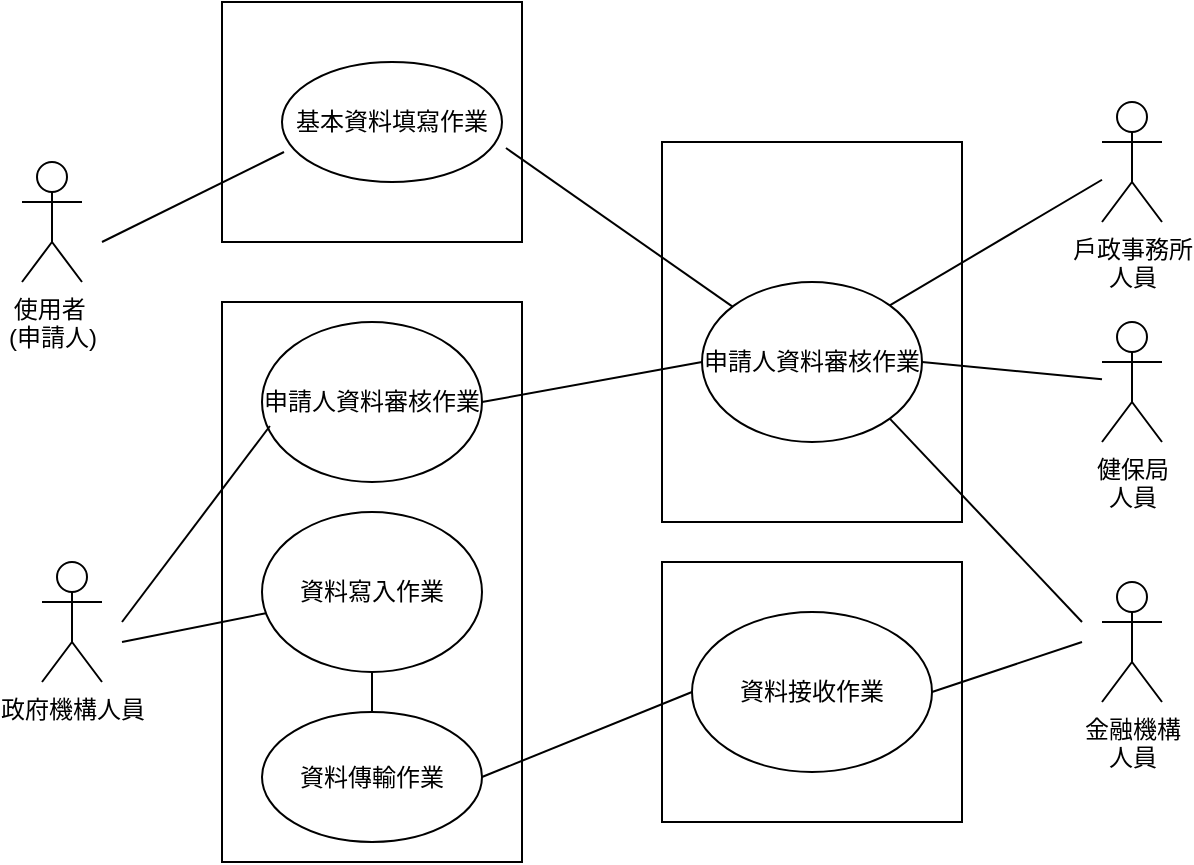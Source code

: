 <mxfile>
    <diagram id="ASTWp4ZXTidoFe2xOwB_" name="1b">
        <mxGraphModel dx="1130" dy="531" grid="1" gridSize="10" guides="1" tooltips="1" connect="1" arrows="1" fold="1" page="1" pageScale="1" pageWidth="827" pageHeight="1169" math="0" shadow="0">
            <root>
                <mxCell id="0"/>
                <mxCell id="1" parent="0"/>
                <mxCell id="21" value="" style="rounded=0;whiteSpace=wrap;html=1;" vertex="1" parent="1">
                    <mxGeometry x="449" y="380" width="150" height="130" as="geometry"/>
                </mxCell>
                <mxCell id="17" value="" style="rounded=0;whiteSpace=wrap;html=1;" vertex="1" parent="1">
                    <mxGeometry x="449" y="170" width="150" height="190" as="geometry"/>
                </mxCell>
                <mxCell id="16" value="" style="rounded=0;whiteSpace=wrap;html=1;" vertex="1" parent="1">
                    <mxGeometry x="229" y="250" width="150" height="280" as="geometry"/>
                </mxCell>
                <mxCell id="15" value="" style="rounded=0;whiteSpace=wrap;html=1;" vertex="1" parent="1">
                    <mxGeometry x="229" y="100" width="150" height="120" as="geometry"/>
                </mxCell>
                <mxCell id="2" value="使用者&amp;nbsp;&lt;br&gt;(申請人)" style="shape=umlActor;verticalLabelPosition=bottom;verticalAlign=top;html=1;outlineConnect=0;" vertex="1" parent="1">
                    <mxGeometry x="129" y="180" width="30" height="60" as="geometry"/>
                </mxCell>
                <mxCell id="3" value="基本資料填寫作業" style="ellipse;whiteSpace=wrap;html=1;" vertex="1" parent="1">
                    <mxGeometry x="259" y="130" width="110" height="60" as="geometry"/>
                </mxCell>
                <mxCell id="4" value="政府機構人員" style="shape=umlActor;verticalLabelPosition=bottom;verticalAlign=top;html=1;outlineConnect=0;" vertex="1" parent="1">
                    <mxGeometry x="139" y="380" width="30" height="60" as="geometry"/>
                </mxCell>
                <mxCell id="5" value="申請人資料審核作業" style="ellipse;whiteSpace=wrap;html=1;" vertex="1" parent="1">
                    <mxGeometry x="469" y="240" width="110" height="80" as="geometry"/>
                </mxCell>
                <mxCell id="6" value="資料寫入作業" style="ellipse;whiteSpace=wrap;html=1;" vertex="1" parent="1">
                    <mxGeometry x="249" y="355" width="110" height="80" as="geometry"/>
                </mxCell>
                <mxCell id="7" value="資料傳輸作業" style="ellipse;whiteSpace=wrap;html=1;direction=south;" vertex="1" parent="1">
                    <mxGeometry x="249" y="455" width="110" height="65" as="geometry"/>
                </mxCell>
                <mxCell id="8" value="" style="endArrow=none;html=1;entryX=0.009;entryY=0.75;entryDx=0;entryDy=0;entryPerimeter=0;" edge="1" parent="1" target="3">
                    <mxGeometry width="50" height="50" relative="1" as="geometry">
                        <mxPoint x="169" y="220" as="sourcePoint"/>
                        <mxPoint x="549" y="230" as="targetPoint"/>
                    </mxGeometry>
                </mxCell>
                <mxCell id="9" value="" style="endArrow=none;html=1;exitX=1.018;exitY=0.717;exitDx=0;exitDy=0;exitPerimeter=0;" edge="1" parent="1" source="3" target="5">
                    <mxGeometry width="50" height="50" relative="1" as="geometry">
                        <mxPoint x="499" y="280" as="sourcePoint"/>
                        <mxPoint x="549" y="230" as="targetPoint"/>
                    </mxGeometry>
                </mxCell>
                <mxCell id="10" value="申請人資料審核作業" style="ellipse;whiteSpace=wrap;html=1;" vertex="1" parent="1">
                    <mxGeometry x="249" y="260" width="110" height="80" as="geometry"/>
                </mxCell>
                <mxCell id="11" value="" style="endArrow=none;html=1;entryX=0.036;entryY=0.65;entryDx=0;entryDy=0;entryPerimeter=0;" edge="1" parent="1" target="10">
                    <mxGeometry width="50" height="50" relative="1" as="geometry">
                        <mxPoint x="179" y="410" as="sourcePoint"/>
                        <mxPoint x="549" y="230" as="targetPoint"/>
                    </mxGeometry>
                </mxCell>
                <mxCell id="12" value="" style="endArrow=none;html=1;exitX=1;exitY=0.5;exitDx=0;exitDy=0;entryX=0;entryY=0.5;entryDx=0;entryDy=0;" edge="1" parent="1" source="10" target="5">
                    <mxGeometry width="50" height="50" relative="1" as="geometry">
                        <mxPoint x="499" y="280" as="sourcePoint"/>
                        <mxPoint x="549" y="230" as="targetPoint"/>
                    </mxGeometry>
                </mxCell>
                <mxCell id="13" value="" style="endArrow=none;html=1;" edge="1" parent="1" target="6">
                    <mxGeometry width="50" height="50" relative="1" as="geometry">
                        <mxPoint x="179" y="420" as="sourcePoint"/>
                        <mxPoint x="549" y="230" as="targetPoint"/>
                    </mxGeometry>
                </mxCell>
                <mxCell id="14" value="" style="endArrow=none;html=1;exitX=0.5;exitY=1;exitDx=0;exitDy=0;" edge="1" parent="1" source="6" target="7">
                    <mxGeometry width="50" height="50" relative="1" as="geometry">
                        <mxPoint x="499" y="280" as="sourcePoint"/>
                        <mxPoint x="549" y="230" as="targetPoint"/>
                    </mxGeometry>
                </mxCell>
                <mxCell id="20" value="資料接收作業" style="ellipse;whiteSpace=wrap;html=1;" vertex="1" parent="1">
                    <mxGeometry x="464" y="405" width="120" height="80" as="geometry"/>
                </mxCell>
                <mxCell id="22" value="金融機構&lt;br&gt;人員" style="shape=umlActor;verticalLabelPosition=bottom;verticalAlign=top;html=1;outlineConnect=0;" vertex="1" parent="1">
                    <mxGeometry x="669" y="390" width="30" height="60" as="geometry"/>
                </mxCell>
                <mxCell id="23" value="健保局&lt;br&gt;人員" style="shape=umlActor;verticalLabelPosition=bottom;verticalAlign=top;html=1;outlineConnect=0;" vertex="1" parent="1">
                    <mxGeometry x="669" y="260" width="30" height="60" as="geometry"/>
                </mxCell>
                <mxCell id="24" value="戶政事務所&lt;br&gt;人員" style="shape=umlActor;verticalLabelPosition=bottom;verticalAlign=top;html=1;outlineConnect=0;" vertex="1" parent="1">
                    <mxGeometry x="669" y="150" width="30" height="60" as="geometry"/>
                </mxCell>
                <mxCell id="27" value="" style="endArrow=none;html=1;exitX=0.5;exitY=0;exitDx=0;exitDy=0;entryX=0;entryY=0.5;entryDx=0;entryDy=0;" edge="1" parent="1" source="7" target="20">
                    <mxGeometry width="50" height="50" relative="1" as="geometry">
                        <mxPoint x="509" y="290" as="sourcePoint"/>
                        <mxPoint x="559" y="240" as="targetPoint"/>
                    </mxGeometry>
                </mxCell>
                <mxCell id="28" value="" style="endArrow=none;html=1;exitX=1;exitY=0.5;exitDx=0;exitDy=0;" edge="1" parent="1" source="5" target="23">
                    <mxGeometry width="50" height="50" relative="1" as="geometry">
                        <mxPoint x="509" y="290" as="sourcePoint"/>
                        <mxPoint x="559" y="240" as="targetPoint"/>
                    </mxGeometry>
                </mxCell>
                <mxCell id="29" value="" style="endArrow=none;html=1;exitX=1;exitY=0;exitDx=0;exitDy=0;" edge="1" parent="1" source="5" target="24">
                    <mxGeometry width="50" height="50" relative="1" as="geometry">
                        <mxPoint x="559" y="260" as="sourcePoint"/>
                        <mxPoint x="559" y="240" as="targetPoint"/>
                    </mxGeometry>
                </mxCell>
                <mxCell id="30" value="" style="endArrow=none;html=1;exitX=1;exitY=0.5;exitDx=0;exitDy=0;" edge="1" parent="1" source="20">
                    <mxGeometry width="50" height="50" relative="1" as="geometry">
                        <mxPoint x="509" y="290" as="sourcePoint"/>
                        <mxPoint x="659" y="420" as="targetPoint"/>
                    </mxGeometry>
                </mxCell>
                <mxCell id="31" value="" style="endArrow=none;html=1;exitX=1;exitY=1;exitDx=0;exitDy=0;" edge="1" parent="1" source="5">
                    <mxGeometry width="50" height="50" relative="1" as="geometry">
                        <mxPoint x="509" y="290" as="sourcePoint"/>
                        <mxPoint x="659" y="410" as="targetPoint"/>
                    </mxGeometry>
                </mxCell>
            </root>
        </mxGraphModel>
    </diagram>
    <diagram id="YNBZmlXG5lnyesX3e9GX" name="1d">
        <mxGraphModel dx="1102" dy="787" grid="1" gridSize="10" guides="1" tooltips="1" connect="1" arrows="1" fold="1" page="1" pageScale="1" pageWidth="827" pageHeight="1169" math="0" shadow="0">
            <root>
                <mxCell id="0"/>
                <mxCell id="1" parent="0"/>
            </root>
        </mxGraphModel>
    </diagram>
    <diagram id="AscKv5OJ8TlSJ3xA4gjY" name="2b">
        <mxGraphModel dx="1102" dy="787" grid="1" gridSize="10" guides="1" tooltips="1" connect="1" arrows="1" fold="1" page="1" pageScale="1" pageWidth="827" pageHeight="1169" math="0" shadow="0">
            <root>
                <mxCell id="0"/>
                <mxCell id="1" parent="0"/>
            </root>
        </mxGraphModel>
    </diagram>
    <diagram id="jKp8lnFoO_ODNvvGuu6S" name="2d">
        <mxGraphModel dx="1102" dy="787" grid="1" gridSize="10" guides="1" tooltips="1" connect="1" arrows="1" fold="1" page="1" pageScale="1" pageWidth="827" pageHeight="1169" math="0" shadow="0">
            <root>
                <mxCell id="0"/>
                <mxCell id="1" parent="0"/>
            </root>
        </mxGraphModel>
    </diagram>
</mxfile>